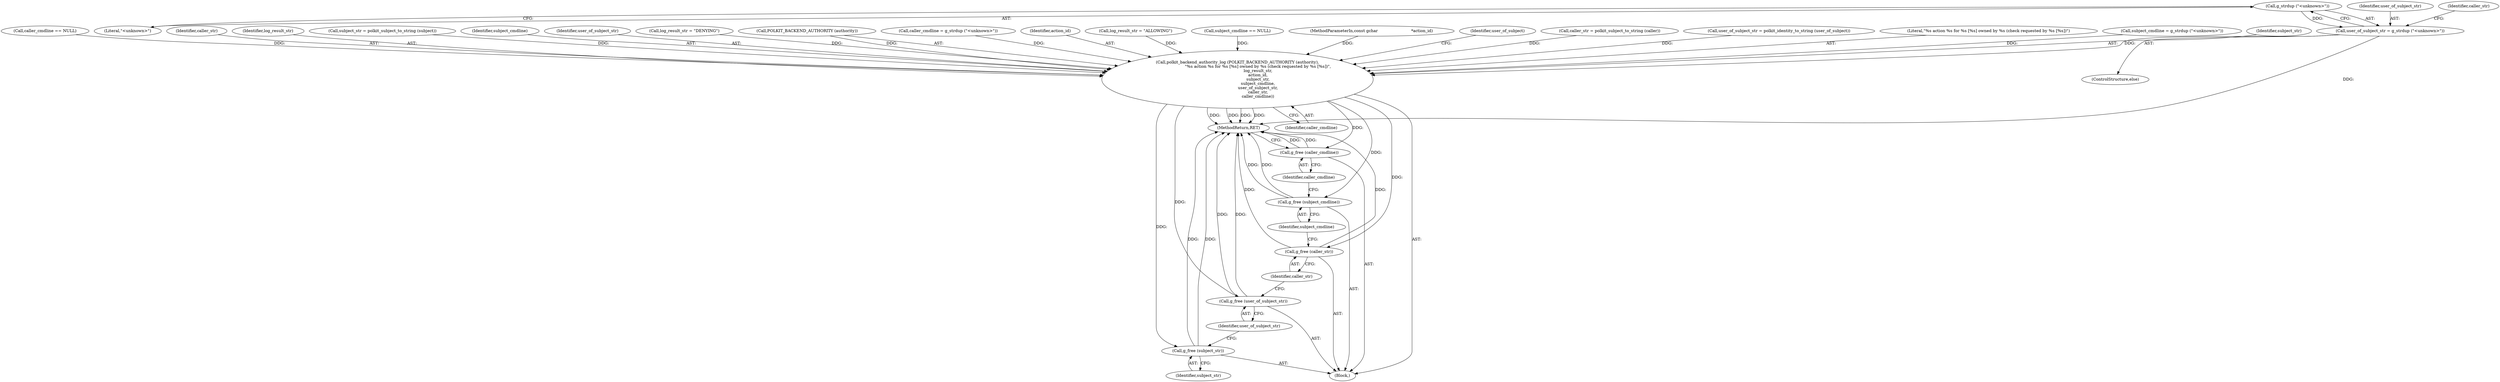 digraph "0_polkit_bc7ffad53643a9c80231fc41f5582d6a8931c32c@API" {
"1000152" [label="(Call,g_strdup (\"<unknown>\"))"];
"1000150" [label="(Call,user_of_subject_str = g_strdup (\"<unknown>\"))"];
"1000182" [label="(Call,polkit_backend_authority_log (POLKIT_BACKEND_AUTHORITY (authority),\n                                \"%s action %s for %s [%s] owned by %s (check requested by %s [%s])\",\n                                log_result_str,\n                                action_id,\n                                subject_str,\n                                subject_cmdline,\n                                user_of_subject_str,\n                                caller_str,\n                                caller_cmdline))"];
"1000199" [label="(Call,g_free (subject_str))"];
"1000201" [label="(Call,g_free (user_of_subject_str))"];
"1000203" [label="(Call,g_free (caller_str))"];
"1000205" [label="(Call,g_free (subject_cmdline))"];
"1000207" [label="(Call,g_free (caller_cmdline))"];
"1000182" [label="(Call,polkit_backend_authority_log (POLKIT_BACKEND_AUTHORITY (authority),\n                                \"%s action %s for %s [%s] owned by %s (check requested by %s [%s])\",\n                                log_result_str,\n                                action_id,\n                                subject_str,\n                                subject_cmdline,\n                                user_of_subject_str,\n                                caller_str,\n                                caller_cmdline))"];
"1000166" [label="(Call,subject_cmdline = g_strdup (\"<unknown>\"))"];
"1000188" [label="(Identifier,subject_str)"];
"1000175" [label="(Call,caller_cmdline == NULL)"];
"1000151" [label="(Identifier,user_of_subject_str)"];
"1000191" [label="(Identifier,caller_str)"];
"1000186" [label="(Identifier,log_result_str)"];
"1000137" [label="(Call,subject_str = polkit_subject_to_string (subject))"];
"1000155" [label="(Identifier,caller_str)"];
"1000205" [label="(Call,g_free (subject_cmdline))"];
"1000206" [label="(Identifier,subject_cmdline)"];
"1000204" [label="(Identifier,caller_str)"];
"1000189" [label="(Identifier,subject_cmdline)"];
"1000190" [label="(Identifier,user_of_subject_str)"];
"1000119" [label="(Call,log_result_str = \"DENYING\")"];
"1000203" [label="(Call,g_free (caller_str))"];
"1000200" [label="(Identifier,subject_str)"];
"1000183" [label="(Call,POLKIT_BACKEND_AUTHORITY (authority))"];
"1000153" [label="(Literal,\"<unknown>\")"];
"1000178" [label="(Call,caller_cmdline = g_strdup (\"<unknown>\"))"];
"1000207" [label="(Call,g_free (caller_cmdline))"];
"1000187" [label="(Identifier,action_id)"];
"1000125" [label="(Call,log_result_str = \"ALLOWING\")"];
"1000163" [label="(Call,subject_cmdline == NULL)"];
"1000106" [label="(Block,)"];
"1000102" [label="(MethodParameterIn,const gchar                          *action_id)"];
"1000202" [label="(Identifier,user_of_subject_str)"];
"1000149" [label="(ControlStructure,else)"];
"1000195" [label="(Identifier,user_of_subject)"];
"1000154" [label="(Call,caller_str = polkit_subject_to_string (caller))"];
"1000201" [label="(Call,g_free (user_of_subject_str))"];
"1000192" [label="(Identifier,caller_cmdline)"];
"1000152" [label="(Call,g_strdup (\"<unknown>\"))"];
"1000145" [label="(Call,user_of_subject_str = polkit_identity_to_string (user_of_subject))"];
"1000209" [label="(MethodReturn,RET)"];
"1000150" [label="(Call,user_of_subject_str = g_strdup (\"<unknown>\"))"];
"1000185" [label="(Literal,\"%s action %s for %s [%s] owned by %s (check requested by %s [%s])\")"];
"1000199" [label="(Call,g_free (subject_str))"];
"1000208" [label="(Identifier,caller_cmdline)"];
"1000152" -> "1000150"  [label="AST: "];
"1000152" -> "1000153"  [label="CFG: "];
"1000153" -> "1000152"  [label="AST: "];
"1000150" -> "1000152"  [label="CFG: "];
"1000152" -> "1000150"  [label="DDG: "];
"1000150" -> "1000149"  [label="AST: "];
"1000151" -> "1000150"  [label="AST: "];
"1000155" -> "1000150"  [label="CFG: "];
"1000150" -> "1000209"  [label="DDG: "];
"1000150" -> "1000182"  [label="DDG: "];
"1000182" -> "1000106"  [label="AST: "];
"1000182" -> "1000192"  [label="CFG: "];
"1000183" -> "1000182"  [label="AST: "];
"1000185" -> "1000182"  [label="AST: "];
"1000186" -> "1000182"  [label="AST: "];
"1000187" -> "1000182"  [label="AST: "];
"1000188" -> "1000182"  [label="AST: "];
"1000189" -> "1000182"  [label="AST: "];
"1000190" -> "1000182"  [label="AST: "];
"1000191" -> "1000182"  [label="AST: "];
"1000192" -> "1000182"  [label="AST: "];
"1000195" -> "1000182"  [label="CFG: "];
"1000182" -> "1000209"  [label="DDG: "];
"1000182" -> "1000209"  [label="DDG: "];
"1000182" -> "1000209"  [label="DDG: "];
"1000182" -> "1000209"  [label="DDG: "];
"1000183" -> "1000182"  [label="DDG: "];
"1000125" -> "1000182"  [label="DDG: "];
"1000119" -> "1000182"  [label="DDG: "];
"1000102" -> "1000182"  [label="DDG: "];
"1000137" -> "1000182"  [label="DDG: "];
"1000163" -> "1000182"  [label="DDG: "];
"1000166" -> "1000182"  [label="DDG: "];
"1000145" -> "1000182"  [label="DDG: "];
"1000154" -> "1000182"  [label="DDG: "];
"1000178" -> "1000182"  [label="DDG: "];
"1000175" -> "1000182"  [label="DDG: "];
"1000182" -> "1000199"  [label="DDG: "];
"1000182" -> "1000201"  [label="DDG: "];
"1000182" -> "1000203"  [label="DDG: "];
"1000182" -> "1000205"  [label="DDG: "];
"1000182" -> "1000207"  [label="DDG: "];
"1000199" -> "1000106"  [label="AST: "];
"1000199" -> "1000200"  [label="CFG: "];
"1000200" -> "1000199"  [label="AST: "];
"1000202" -> "1000199"  [label="CFG: "];
"1000199" -> "1000209"  [label="DDG: "];
"1000199" -> "1000209"  [label="DDG: "];
"1000201" -> "1000106"  [label="AST: "];
"1000201" -> "1000202"  [label="CFG: "];
"1000202" -> "1000201"  [label="AST: "];
"1000204" -> "1000201"  [label="CFG: "];
"1000201" -> "1000209"  [label="DDG: "];
"1000201" -> "1000209"  [label="DDG: "];
"1000203" -> "1000106"  [label="AST: "];
"1000203" -> "1000204"  [label="CFG: "];
"1000204" -> "1000203"  [label="AST: "];
"1000206" -> "1000203"  [label="CFG: "];
"1000203" -> "1000209"  [label="DDG: "];
"1000203" -> "1000209"  [label="DDG: "];
"1000205" -> "1000106"  [label="AST: "];
"1000205" -> "1000206"  [label="CFG: "];
"1000206" -> "1000205"  [label="AST: "];
"1000208" -> "1000205"  [label="CFG: "];
"1000205" -> "1000209"  [label="DDG: "];
"1000205" -> "1000209"  [label="DDG: "];
"1000207" -> "1000106"  [label="AST: "];
"1000207" -> "1000208"  [label="CFG: "];
"1000208" -> "1000207"  [label="AST: "];
"1000209" -> "1000207"  [label="CFG: "];
"1000207" -> "1000209"  [label="DDG: "];
"1000207" -> "1000209"  [label="DDG: "];
}
